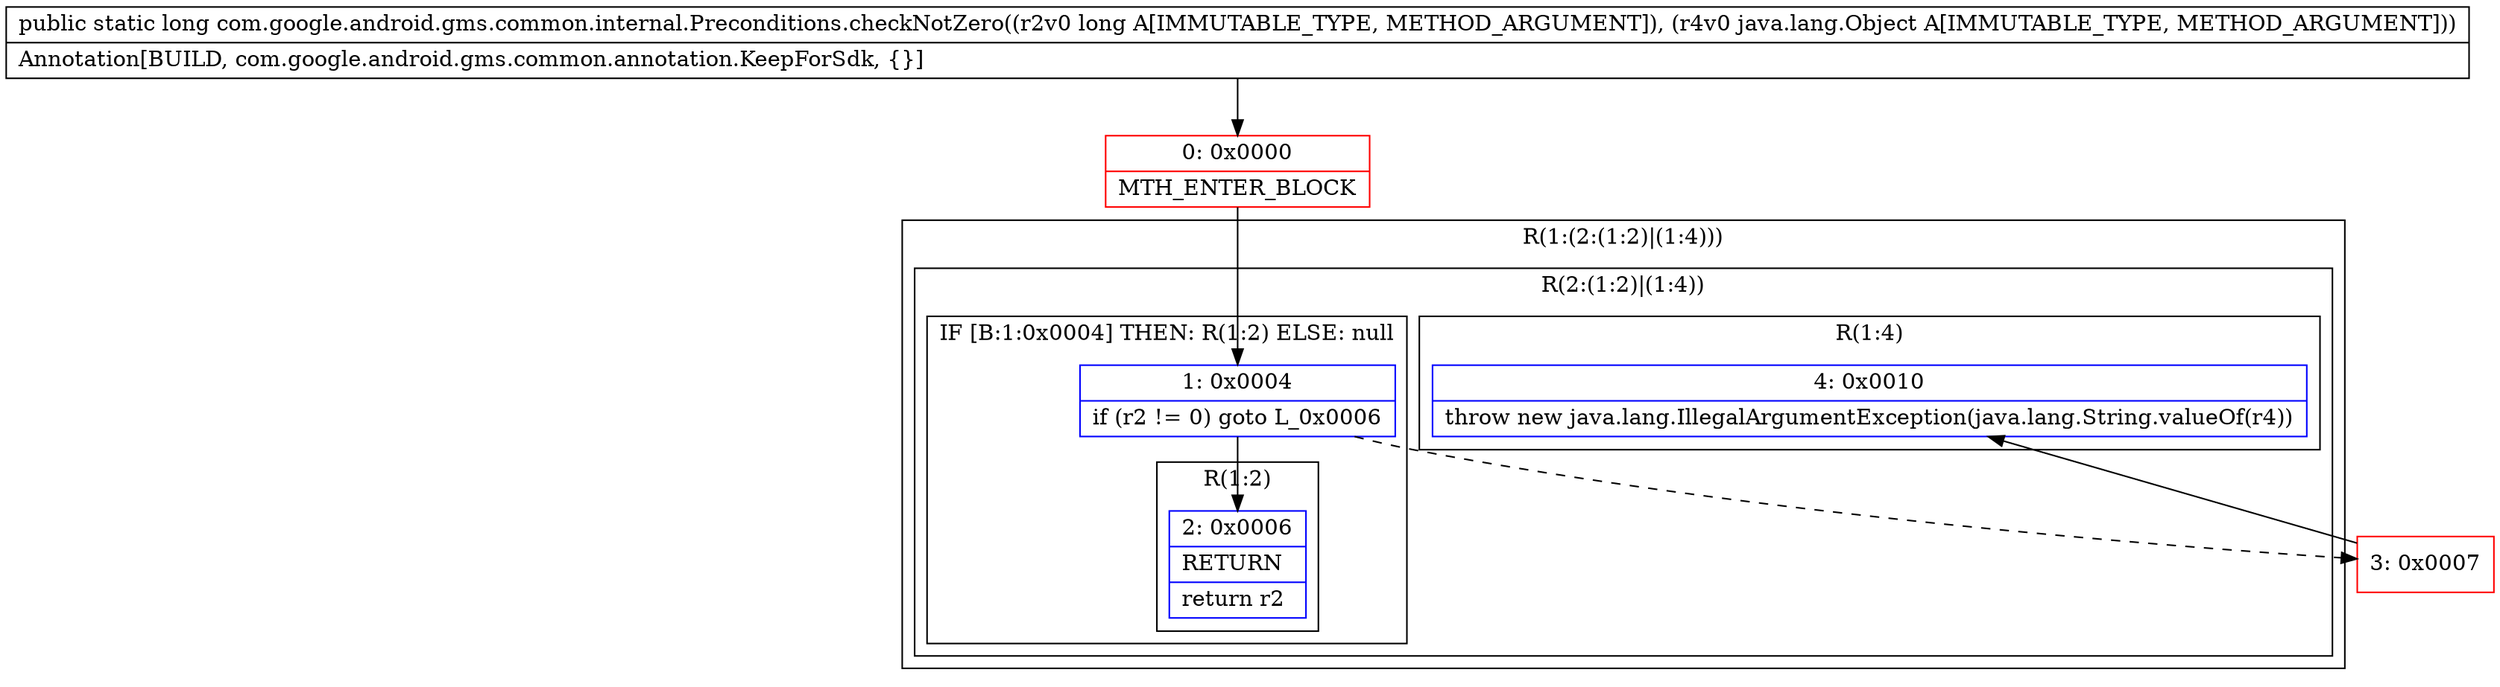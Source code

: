 digraph "CFG forcom.google.android.gms.common.internal.Preconditions.checkNotZero(JLjava\/lang\/Object;)J" {
subgraph cluster_Region_1262100558 {
label = "R(1:(2:(1:2)|(1:4)))";
node [shape=record,color=blue];
subgraph cluster_Region_210828885 {
label = "R(2:(1:2)|(1:4))";
node [shape=record,color=blue];
subgraph cluster_IfRegion_1128301462 {
label = "IF [B:1:0x0004] THEN: R(1:2) ELSE: null";
node [shape=record,color=blue];
Node_1 [shape=record,label="{1\:\ 0x0004|if (r2 != 0) goto L_0x0006\l}"];
subgraph cluster_Region_827981984 {
label = "R(1:2)";
node [shape=record,color=blue];
Node_2 [shape=record,label="{2\:\ 0x0006|RETURN\l|return r2\l}"];
}
}
subgraph cluster_Region_737701525 {
label = "R(1:4)";
node [shape=record,color=blue];
Node_4 [shape=record,label="{4\:\ 0x0010|throw new java.lang.IllegalArgumentException(java.lang.String.valueOf(r4))\l}"];
}
}
}
Node_0 [shape=record,color=red,label="{0\:\ 0x0000|MTH_ENTER_BLOCK\l}"];
Node_3 [shape=record,color=red,label="{3\:\ 0x0007}"];
MethodNode[shape=record,label="{public static long com.google.android.gms.common.internal.Preconditions.checkNotZero((r2v0 long A[IMMUTABLE_TYPE, METHOD_ARGUMENT]), (r4v0 java.lang.Object A[IMMUTABLE_TYPE, METHOD_ARGUMENT]))  | Annotation[BUILD, com.google.android.gms.common.annotation.KeepForSdk, \{\}]\l}"];
MethodNode -> Node_0;
Node_1 -> Node_2;
Node_1 -> Node_3[style=dashed];
Node_0 -> Node_1;
Node_3 -> Node_4;
}

